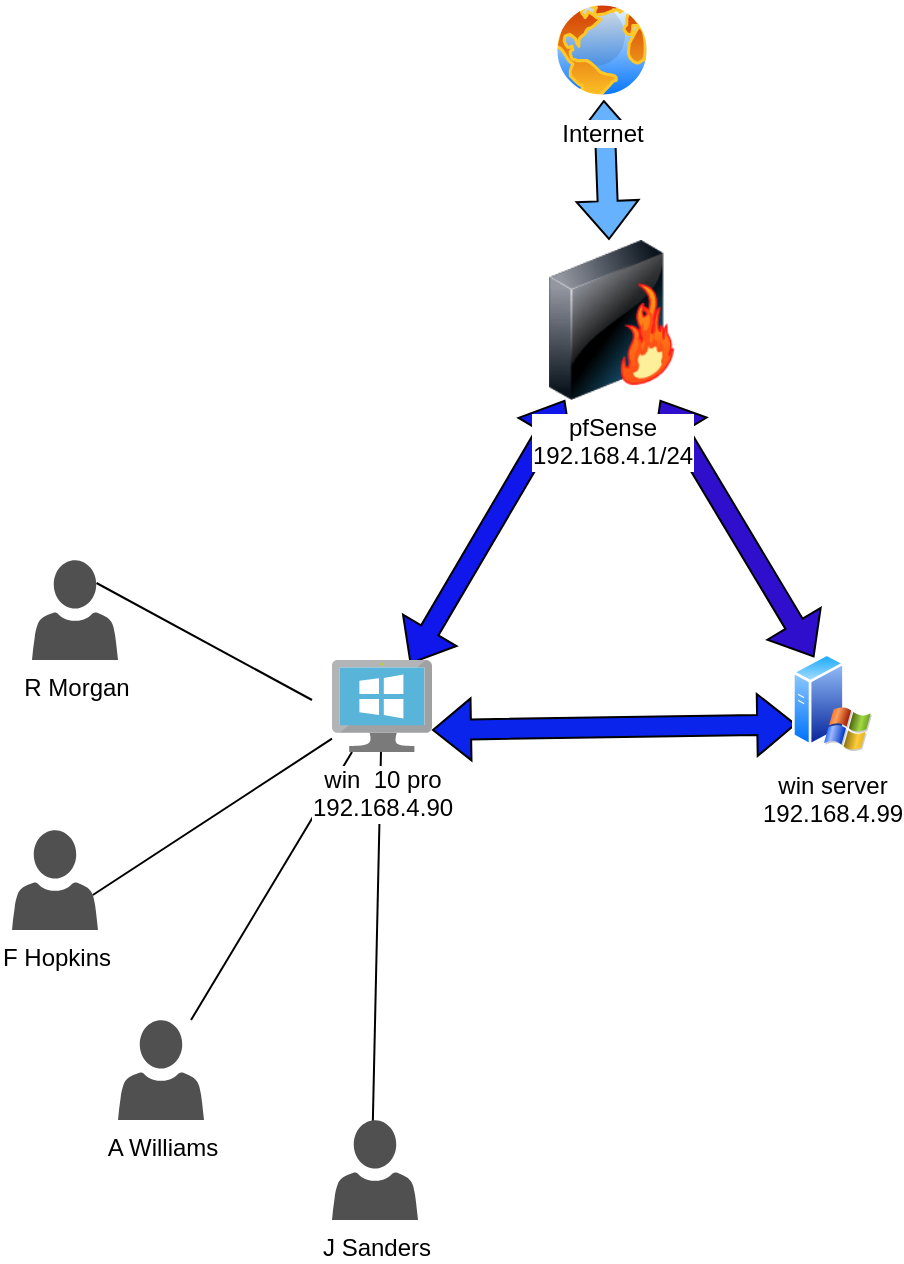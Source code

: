 <mxfile version="21.7.2" type="github">
  <diagram name="Page-1" id="f2eOBEy3Netm770lYziy">
    <mxGraphModel dx="1386" dy="750" grid="1" gridSize="10" guides="1" tooltips="1" connect="1" arrows="1" fold="1" page="1" pageScale="1" pageWidth="850" pageHeight="1100" math="0" shadow="0">
      <root>
        <mxCell id="0" />
        <mxCell id="1" parent="0" />
        <mxCell id="aANOATS64AyCyQ3bgre--32" value="" style="endArrow=none;html=1;rounded=0;exitX=0.75;exitY=0.23;exitDx=0;exitDy=0;exitPerimeter=0;" edge="1" parent="1" source="aANOATS64AyCyQ3bgre--20">
          <mxGeometry width="50" height="50" relative="1" as="geometry">
            <mxPoint x="170" y="450" as="sourcePoint" />
            <mxPoint x="250" y="460" as="targetPoint" />
          </mxGeometry>
        </mxCell>
        <mxCell id="aANOATS64AyCyQ3bgre--31" value="" style="endArrow=none;html=1;rounded=0;exitX=0.465;exitY=0.4;exitDx=0;exitDy=0;exitPerimeter=0;" edge="1" parent="1" source="aANOATS64AyCyQ3bgre--23" target="aANOATS64AyCyQ3bgre--1">
          <mxGeometry width="50" height="50" relative="1" as="geometry">
            <mxPoint x="270" y="680" as="sourcePoint" />
            <mxPoint x="320" y="630" as="targetPoint" />
          </mxGeometry>
        </mxCell>
        <mxCell id="aANOATS64AyCyQ3bgre--30" value="" style="endArrow=none;html=1;rounded=0;" edge="1" parent="1" source="aANOATS64AyCyQ3bgre--22">
          <mxGeometry width="50" height="50" relative="1" as="geometry">
            <mxPoint x="220" y="536" as="sourcePoint" />
            <mxPoint x="270" y="486" as="targetPoint" />
          </mxGeometry>
        </mxCell>
        <mxCell id="aANOATS64AyCyQ3bgre--19" value="" style="shape=flexArrow;endArrow=classic;startArrow=classic;html=1;rounded=0;fillColor=#66B2FF;" edge="1" parent="1" source="aANOATS64AyCyQ3bgre--3" target="aANOATS64AyCyQ3bgre--10">
          <mxGeometry width="100" height="100" relative="1" as="geometry">
            <mxPoint x="370" y="340" as="sourcePoint" />
            <mxPoint x="470" y="240" as="targetPoint" />
          </mxGeometry>
        </mxCell>
        <mxCell id="aANOATS64AyCyQ3bgre--18" value="" style="shape=flexArrow;endArrow=classic;startArrow=classic;html=1;rounded=0;exitX=1;exitY=0.761;exitDx=0;exitDy=0;exitPerimeter=0;entryX=0;entryY=0.75;entryDx=0;entryDy=0;fillColor=#0a24eb;" edge="1" parent="1" source="aANOATS64AyCyQ3bgre--1" target="aANOATS64AyCyQ3bgre--2">
          <mxGeometry width="100" height="100" relative="1" as="geometry">
            <mxPoint x="370" y="340" as="sourcePoint" />
            <mxPoint x="480" y="470" as="targetPoint" />
          </mxGeometry>
        </mxCell>
        <mxCell id="aANOATS64AyCyQ3bgre--17" value="" style="shape=flexArrow;endArrow=classic;startArrow=classic;html=1;rounded=0;entryX=0.25;entryY=0;entryDx=0;entryDy=0;fillColor=#2f0fcc;" edge="1" parent="1" source="aANOATS64AyCyQ3bgre--3" target="aANOATS64AyCyQ3bgre--2">
          <mxGeometry width="100" height="100" relative="1" as="geometry">
            <mxPoint x="370" y="340" as="sourcePoint" />
            <mxPoint x="470" y="240" as="targetPoint" />
          </mxGeometry>
        </mxCell>
        <mxCell id="aANOATS64AyCyQ3bgre--16" value="" style="shape=flexArrow;endArrow=classic;startArrow=classic;html=1;rounded=0;entryX=0.78;entryY=0.043;entryDx=0;entryDy=0;entryPerimeter=0;fillColor=#1017ea;" edge="1" parent="1" source="aANOATS64AyCyQ3bgre--3" target="aANOATS64AyCyQ3bgre--1">
          <mxGeometry width="100" height="100" relative="1" as="geometry">
            <mxPoint x="370" y="340" as="sourcePoint" />
            <mxPoint x="470" y="240" as="targetPoint" />
          </mxGeometry>
        </mxCell>
        <mxCell id="aANOATS64AyCyQ3bgre--1" value="win&amp;nbsp; 10 pro&lt;br&gt;192.168.4.90" style="image;sketch=0;aspect=fixed;html=1;points=[];align=center;fontSize=12;image=img/lib/mscae/VirtualMachineWindows.svg;" vertex="1" parent="1">
          <mxGeometry x="260" y="440" width="50" height="46" as="geometry" />
        </mxCell>
        <mxCell id="aANOATS64AyCyQ3bgre--2" value="win server&lt;br&gt;192.168.4.99" style="image;aspect=fixed;perimeter=ellipsePerimeter;html=1;align=center;shadow=0;dashed=0;spacingTop=3;image=img/lib/active_directory/windows_server_2.svg;" vertex="1" parent="1">
          <mxGeometry x="490" y="436" width="40" height="50" as="geometry" />
        </mxCell>
        <mxCell id="aANOATS64AyCyQ3bgre--3" value="pfSense&lt;br&gt;192.168.4.1/24" style="image;html=1;image=img/lib/clip_art/networking/Firewall-page1_128x128.png" vertex="1" parent="1">
          <mxGeometry x="360" y="230" width="80" height="80" as="geometry" />
        </mxCell>
        <mxCell id="aANOATS64AyCyQ3bgre--10" value="Internet" style="image;aspect=fixed;perimeter=ellipsePerimeter;html=1;align=center;shadow=0;dashed=0;spacingTop=3;image=img/lib/active_directory/internet_globe.svg;" vertex="1" parent="1">
          <mxGeometry x="370" y="110" width="50" height="50" as="geometry" />
        </mxCell>
        <mxCell id="aANOATS64AyCyQ3bgre--20" value="R Morgan" style="sketch=0;pointerEvents=1;shadow=0;dashed=0;html=1;strokeColor=none;labelPosition=center;verticalLabelPosition=bottom;verticalAlign=top;align=center;fillColor=#505050;shape=mxgraph.mscae.intune.account_portal" vertex="1" parent="1">
          <mxGeometry x="110" y="390" width="43" height="50" as="geometry" />
        </mxCell>
        <mxCell id="aANOATS64AyCyQ3bgre--21" value="F Hopkins" style="sketch=0;pointerEvents=1;shadow=0;dashed=0;html=1;strokeColor=none;labelPosition=center;verticalLabelPosition=bottom;verticalAlign=top;align=center;fillColor=#505050;shape=mxgraph.mscae.intune.account_portal" vertex="1" parent="1">
          <mxGeometry x="100" y="525" width="43" height="50" as="geometry" />
        </mxCell>
        <mxCell id="aANOATS64AyCyQ3bgre--22" value="A Williams" style="sketch=0;pointerEvents=1;shadow=0;dashed=0;html=1;strokeColor=none;labelPosition=center;verticalLabelPosition=bottom;verticalAlign=top;align=center;fillColor=#505050;shape=mxgraph.mscae.intune.account_portal" vertex="1" parent="1">
          <mxGeometry x="153" y="620" width="43" height="50" as="geometry" />
        </mxCell>
        <mxCell id="aANOATS64AyCyQ3bgre--23" value="J Sanders" style="sketch=0;pointerEvents=1;shadow=0;dashed=0;html=1;strokeColor=none;labelPosition=center;verticalLabelPosition=bottom;verticalAlign=top;align=center;fillColor=#505050;shape=mxgraph.mscae.intune.account_portal" vertex="1" parent="1">
          <mxGeometry x="260" y="670" width="43" height="50" as="geometry" />
        </mxCell>
        <mxCell id="aANOATS64AyCyQ3bgre--28" value="" style="endArrow=none;html=1;rounded=0;exitX=0.94;exitY=0.65;exitDx=0;exitDy=0;exitPerimeter=0;" edge="1" parent="1" source="aANOATS64AyCyQ3bgre--21" target="aANOATS64AyCyQ3bgre--1">
          <mxGeometry width="50" height="50" relative="1" as="geometry">
            <mxPoint x="210" y="520" as="sourcePoint" />
            <mxPoint x="238.5" y="514.418" as="targetPoint" />
          </mxGeometry>
        </mxCell>
      </root>
    </mxGraphModel>
  </diagram>
</mxfile>
